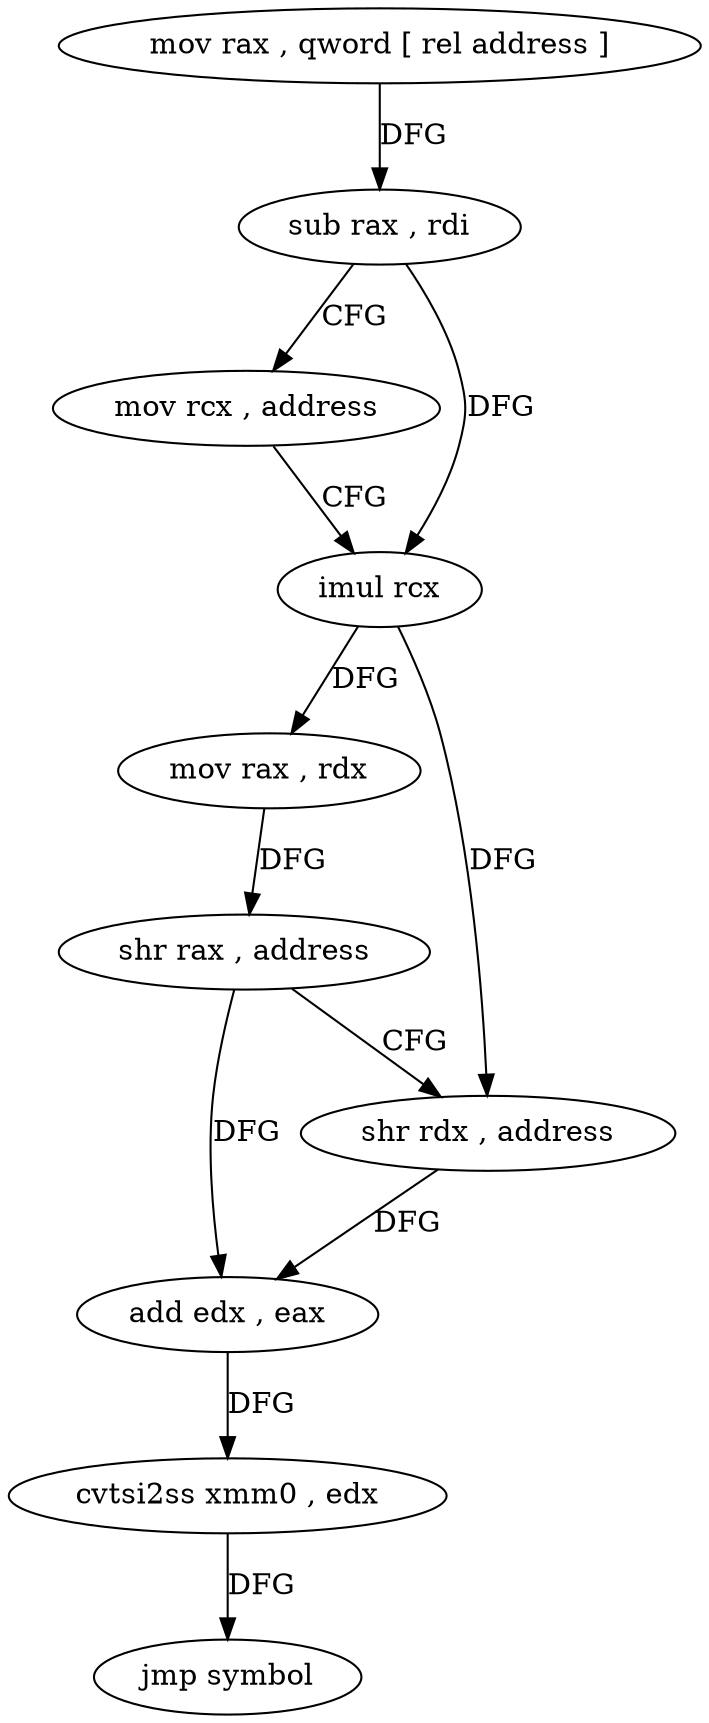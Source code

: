 digraph "func" {
"4239904" [label = "mov rax , qword [ rel address ]" ]
"4239911" [label = "sub rax , rdi" ]
"4239914" [label = "mov rcx , address" ]
"4239924" [label = "imul rcx" ]
"4239927" [label = "mov rax , rdx" ]
"4239930" [label = "shr rax , address" ]
"4239934" [label = "shr rdx , address" ]
"4239938" [label = "add edx , eax" ]
"4239940" [label = "cvtsi2ss xmm0 , edx" ]
"4239944" [label = "jmp symbol" ]
"4239904" -> "4239911" [ label = "DFG" ]
"4239911" -> "4239914" [ label = "CFG" ]
"4239911" -> "4239924" [ label = "DFG" ]
"4239914" -> "4239924" [ label = "CFG" ]
"4239924" -> "4239927" [ label = "DFG" ]
"4239924" -> "4239934" [ label = "DFG" ]
"4239927" -> "4239930" [ label = "DFG" ]
"4239930" -> "4239934" [ label = "CFG" ]
"4239930" -> "4239938" [ label = "DFG" ]
"4239934" -> "4239938" [ label = "DFG" ]
"4239938" -> "4239940" [ label = "DFG" ]
"4239940" -> "4239944" [ label = "DFG" ]
}
